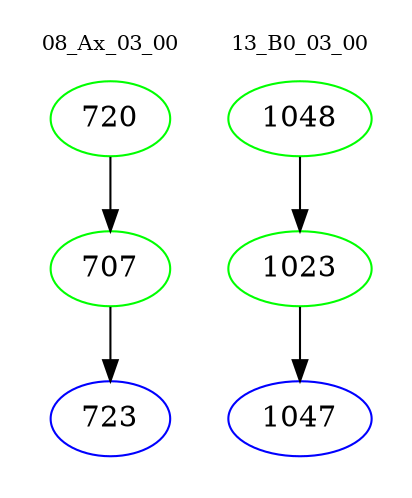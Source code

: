 digraph{
subgraph cluster_0 {
color = white
label = "08_Ax_03_00";
fontsize=10;
T0_720 [label="720", color="green"]
T0_720 -> T0_707 [color="black"]
T0_707 [label="707", color="green"]
T0_707 -> T0_723 [color="black"]
T0_723 [label="723", color="blue"]
}
subgraph cluster_1 {
color = white
label = "13_B0_03_00";
fontsize=10;
T1_1048 [label="1048", color="green"]
T1_1048 -> T1_1023 [color="black"]
T1_1023 [label="1023", color="green"]
T1_1023 -> T1_1047 [color="black"]
T1_1047 [label="1047", color="blue"]
}
}

